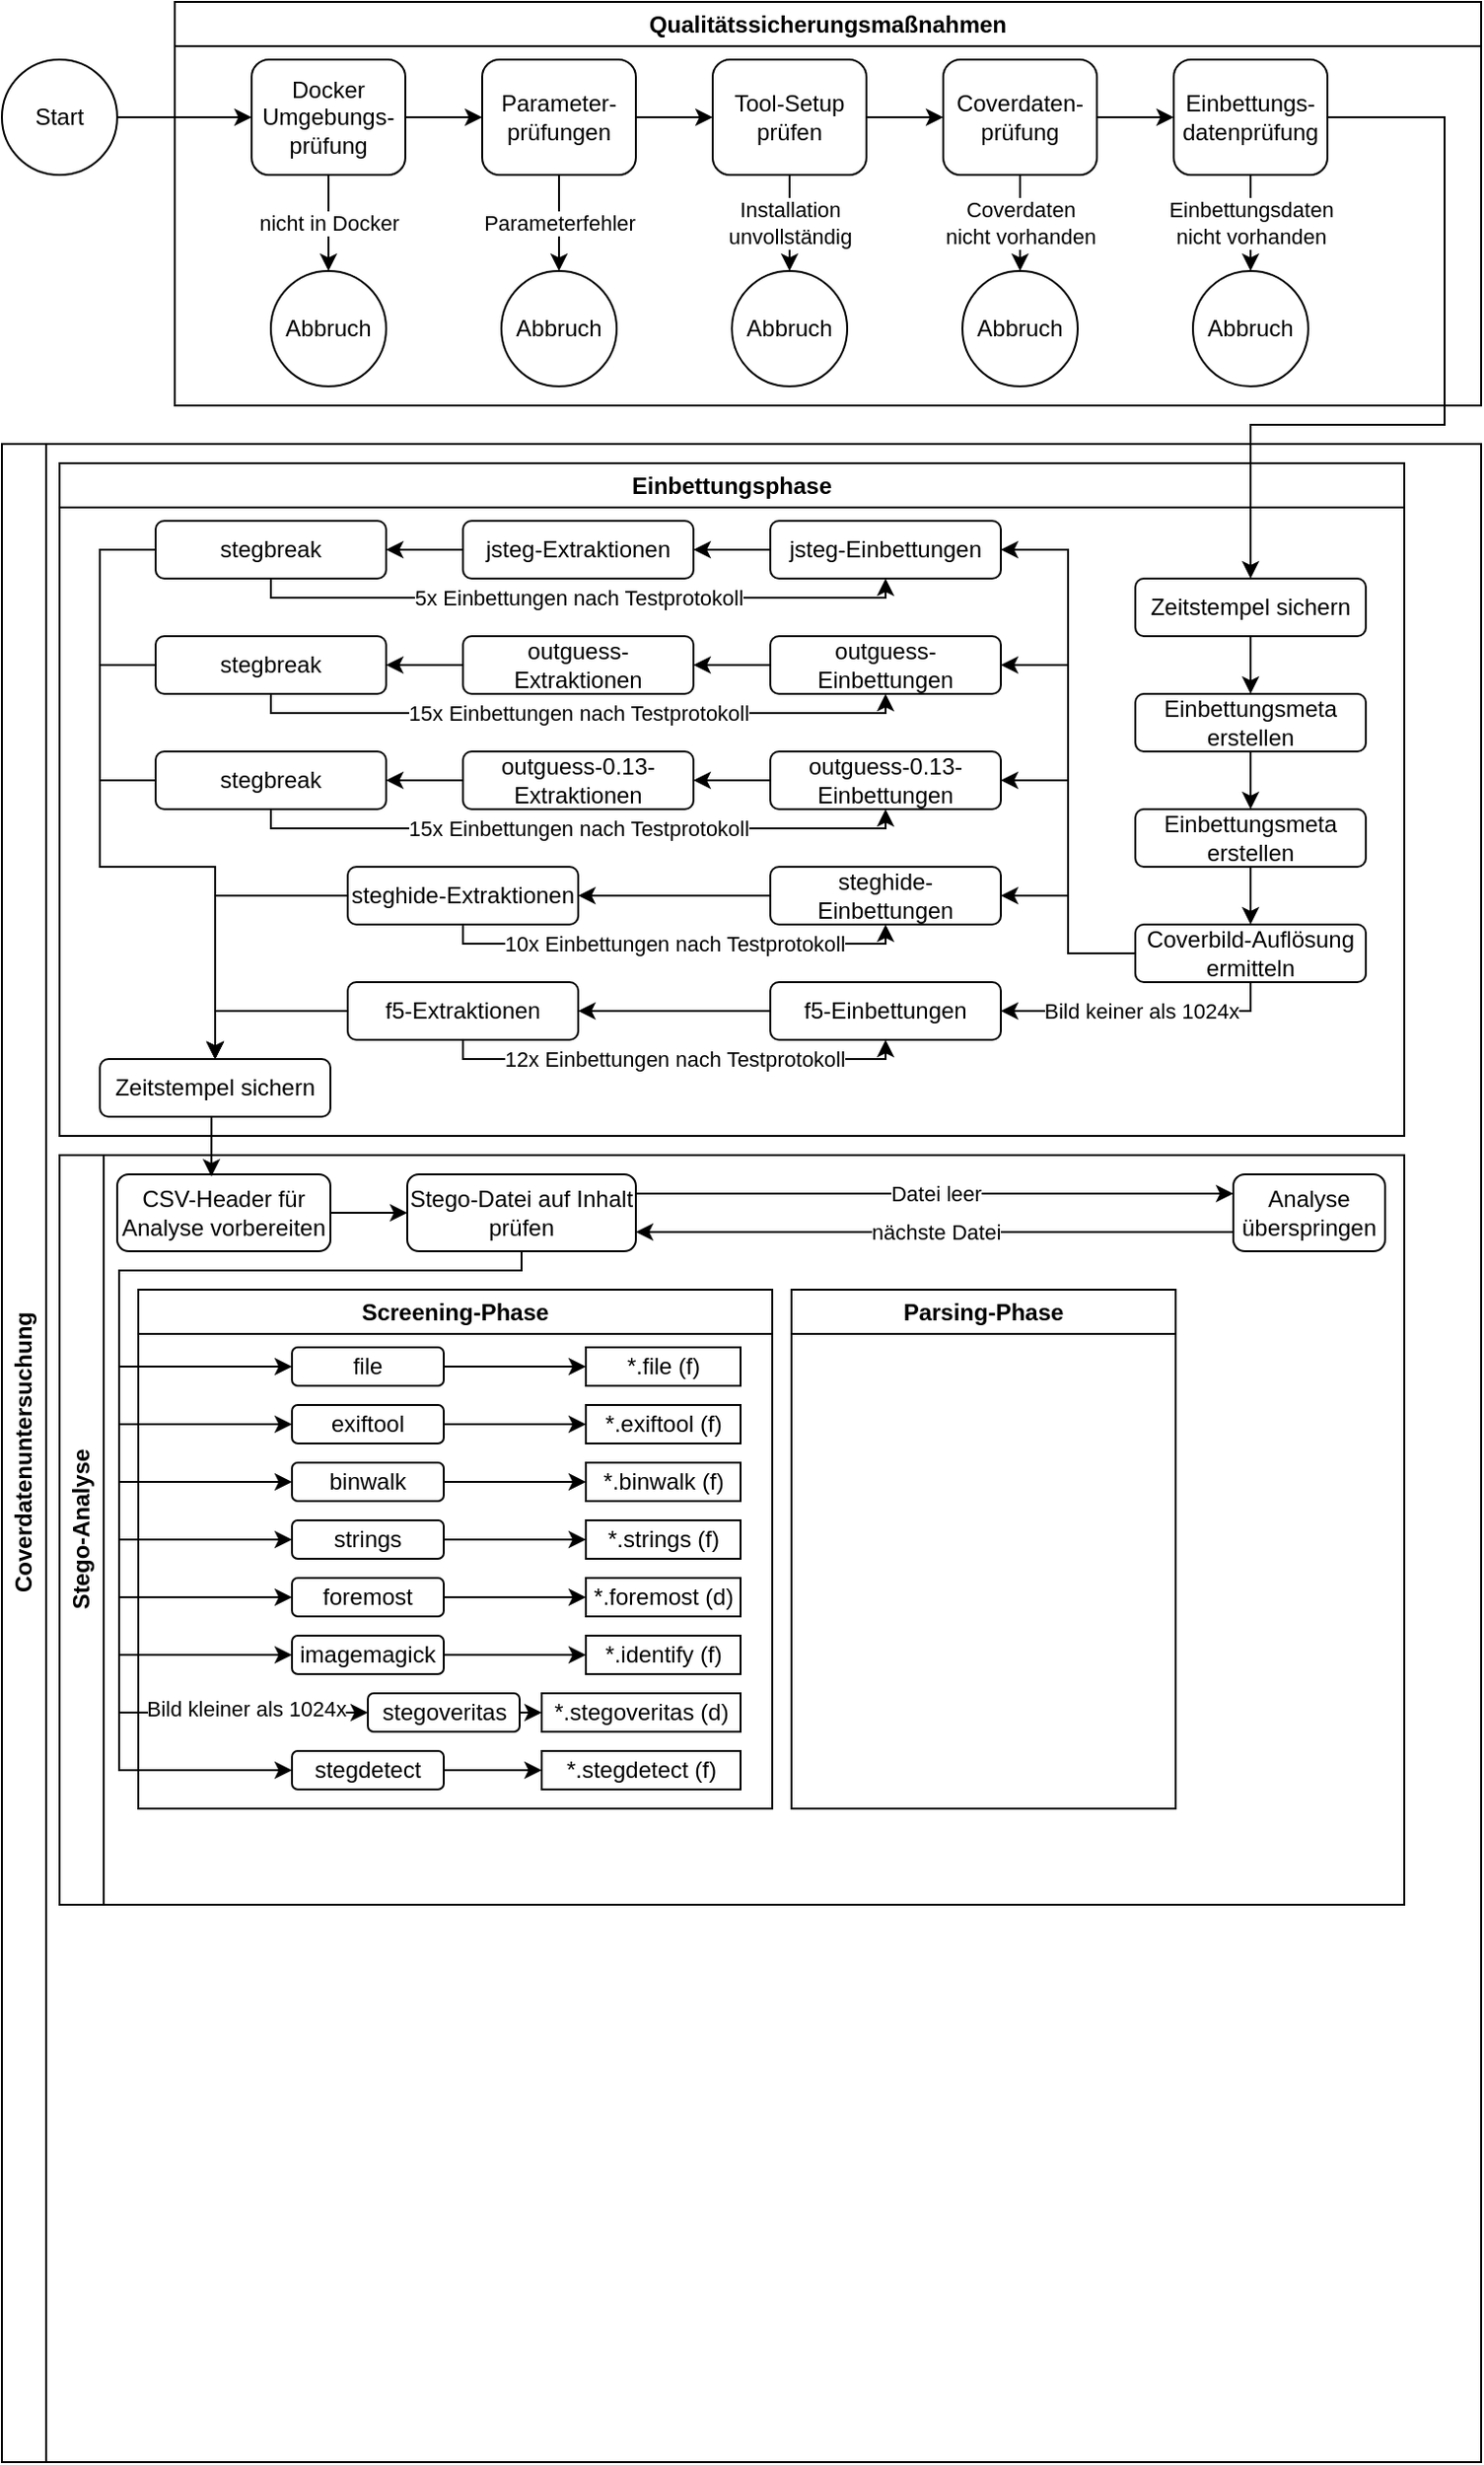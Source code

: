 <mxfile version="20.6.0" type="github">
  <diagram id="C5RBs43oDa-KdzZeNtuy" name="Page-1">
    <mxGraphModel dx="688" dy="678" grid="1" gridSize="10" guides="1" tooltips="1" connect="1" arrows="1" fold="1" page="1" pageScale="1" pageWidth="827" pageHeight="1169" math="0" shadow="0">
      <root>
        <mxCell id="WIyWlLk6GJQsqaUBKTNV-0" />
        <mxCell id="WIyWlLk6GJQsqaUBKTNV-1" parent="WIyWlLk6GJQsqaUBKTNV-0" />
        <mxCell id="hyNuw_h5IcWthA8tWcbj-4" value="Qualitätssicherungsmaßnahmen" style="swimlane;whiteSpace=wrap;html=1;labelBackgroundColor=none;" vertex="1" parent="WIyWlLk6GJQsqaUBKTNV-1">
          <mxGeometry x="119" y="10" width="680" height="210" as="geometry" />
        </mxCell>
        <mxCell id="hyNuw_h5IcWthA8tWcbj-13" style="edgeStyle=orthogonalEdgeStyle;rounded=0;orthogonalLoop=1;jettySize=auto;html=1;exitX=1;exitY=0.5;exitDx=0;exitDy=0;entryX=0;entryY=0.5;entryDx=0;entryDy=0;" edge="1" parent="hyNuw_h5IcWthA8tWcbj-4" source="hyNuw_h5IcWthA8tWcbj-6" target="hyNuw_h5IcWthA8tWcbj-7">
          <mxGeometry relative="1" as="geometry" />
        </mxCell>
        <mxCell id="hyNuw_h5IcWthA8tWcbj-23" value="nicht in Docker" style="edgeStyle=orthogonalEdgeStyle;rounded=0;orthogonalLoop=1;jettySize=auto;html=1;exitX=0.5;exitY=1;exitDx=0;exitDy=0;entryX=0.5;entryY=0;entryDx=0;entryDy=0;" edge="1" parent="hyNuw_h5IcWthA8tWcbj-4" source="hyNuw_h5IcWthA8tWcbj-6" target="hyNuw_h5IcWthA8tWcbj-17">
          <mxGeometry relative="1" as="geometry" />
        </mxCell>
        <mxCell id="hyNuw_h5IcWthA8tWcbj-6" value="&lt;div&gt;Docker&lt;/div&gt;&lt;div&gt;Umgebungs-prüfung&lt;/div&gt;" style="rounded=1;whiteSpace=wrap;html=1;labelBackgroundColor=none;" vertex="1" parent="hyNuw_h5IcWthA8tWcbj-4">
          <mxGeometry x="40" y="30" width="80" height="60" as="geometry" />
        </mxCell>
        <mxCell id="hyNuw_h5IcWthA8tWcbj-14" style="edgeStyle=orthogonalEdgeStyle;rounded=0;orthogonalLoop=1;jettySize=auto;html=1;exitX=1;exitY=0.5;exitDx=0;exitDy=0;entryX=0;entryY=0.5;entryDx=0;entryDy=0;" edge="1" parent="hyNuw_h5IcWthA8tWcbj-4" source="hyNuw_h5IcWthA8tWcbj-7" target="hyNuw_h5IcWthA8tWcbj-8">
          <mxGeometry relative="1" as="geometry" />
        </mxCell>
        <mxCell id="hyNuw_h5IcWthA8tWcbj-24" value="Parameterfehler" style="edgeStyle=orthogonalEdgeStyle;rounded=0;orthogonalLoop=1;jettySize=auto;html=1;exitX=0.5;exitY=1;exitDx=0;exitDy=0;entryX=0.5;entryY=0;entryDx=0;entryDy=0;" edge="1" parent="hyNuw_h5IcWthA8tWcbj-4" source="hyNuw_h5IcWthA8tWcbj-7" target="hyNuw_h5IcWthA8tWcbj-18">
          <mxGeometry relative="1" as="geometry" />
        </mxCell>
        <mxCell id="hyNuw_h5IcWthA8tWcbj-7" value="&lt;div&gt;Parameter-&lt;/div&gt;&lt;div&gt;prüfungen&lt;br&gt;&lt;/div&gt;" style="rounded=1;whiteSpace=wrap;html=1;labelBackgroundColor=none;" vertex="1" parent="hyNuw_h5IcWthA8tWcbj-4">
          <mxGeometry x="160" y="30" width="80" height="60" as="geometry" />
        </mxCell>
        <mxCell id="hyNuw_h5IcWthA8tWcbj-15" style="edgeStyle=orthogonalEdgeStyle;rounded=0;orthogonalLoop=1;jettySize=auto;html=1;exitX=1;exitY=0.5;exitDx=0;exitDy=0;entryX=0;entryY=0.5;entryDx=0;entryDy=0;" edge="1" parent="hyNuw_h5IcWthA8tWcbj-4" source="hyNuw_h5IcWthA8tWcbj-8" target="hyNuw_h5IcWthA8tWcbj-10">
          <mxGeometry relative="1" as="geometry" />
        </mxCell>
        <mxCell id="hyNuw_h5IcWthA8tWcbj-25" value="&lt;div&gt;Installation&lt;/div&gt;&lt;div&gt;unvollständig&lt;/div&gt;" style="edgeStyle=orthogonalEdgeStyle;rounded=0;orthogonalLoop=1;jettySize=auto;html=1;exitX=0.5;exitY=1;exitDx=0;exitDy=0;entryX=0.5;entryY=0;entryDx=0;entryDy=0;" edge="1" parent="hyNuw_h5IcWthA8tWcbj-4" source="hyNuw_h5IcWthA8tWcbj-8" target="hyNuw_h5IcWthA8tWcbj-19">
          <mxGeometry relative="1" as="geometry" />
        </mxCell>
        <mxCell id="hyNuw_h5IcWthA8tWcbj-8" value="&lt;div&gt;Tool-Setup&lt;/div&gt;&lt;div&gt;prüfen&lt;br&gt;&lt;/div&gt;" style="rounded=1;whiteSpace=wrap;html=1;labelBackgroundColor=none;" vertex="1" parent="hyNuw_h5IcWthA8tWcbj-4">
          <mxGeometry x="280" y="30" width="80" height="60" as="geometry" />
        </mxCell>
        <mxCell id="hyNuw_h5IcWthA8tWcbj-16" style="edgeStyle=orthogonalEdgeStyle;rounded=0;orthogonalLoop=1;jettySize=auto;html=1;exitX=1;exitY=0.5;exitDx=0;exitDy=0;entryX=0;entryY=0.5;entryDx=0;entryDy=0;" edge="1" parent="hyNuw_h5IcWthA8tWcbj-4" source="hyNuw_h5IcWthA8tWcbj-10" target="hyNuw_h5IcWthA8tWcbj-12">
          <mxGeometry relative="1" as="geometry" />
        </mxCell>
        <mxCell id="hyNuw_h5IcWthA8tWcbj-26" value="&lt;div&gt;Coverdaten&lt;/div&gt;&lt;div&gt;nicht vorhanden&lt;/div&gt;" style="edgeStyle=orthogonalEdgeStyle;rounded=0;orthogonalLoop=1;jettySize=auto;html=1;exitX=0.5;exitY=1;exitDx=0;exitDy=0;" edge="1" parent="hyNuw_h5IcWthA8tWcbj-4" source="hyNuw_h5IcWthA8tWcbj-10" target="hyNuw_h5IcWthA8tWcbj-20">
          <mxGeometry relative="1" as="geometry" />
        </mxCell>
        <mxCell id="hyNuw_h5IcWthA8tWcbj-10" value="Coverdaten-prüfung" style="rounded=1;whiteSpace=wrap;html=1;labelBackgroundColor=none;" vertex="1" parent="hyNuw_h5IcWthA8tWcbj-4">
          <mxGeometry x="400" y="30" width="80" height="60" as="geometry" />
        </mxCell>
        <mxCell id="hyNuw_h5IcWthA8tWcbj-27" value="&lt;div&gt;Einbettungsdaten&lt;/div&gt;&lt;div&gt;nicht vorhanden&lt;br&gt;&lt;/div&gt;" style="edgeStyle=orthogonalEdgeStyle;rounded=0;orthogonalLoop=1;jettySize=auto;html=1;exitX=0.5;exitY=1;exitDx=0;exitDy=0;" edge="1" parent="hyNuw_h5IcWthA8tWcbj-4" source="hyNuw_h5IcWthA8tWcbj-12" target="hyNuw_h5IcWthA8tWcbj-22">
          <mxGeometry relative="1" as="geometry" />
        </mxCell>
        <mxCell id="hyNuw_h5IcWthA8tWcbj-12" value="Einbettungs-datenprüfung" style="rounded=1;whiteSpace=wrap;html=1;labelBackgroundColor=none;" vertex="1" parent="hyNuw_h5IcWthA8tWcbj-4">
          <mxGeometry x="520" y="30" width="80" height="60" as="geometry" />
        </mxCell>
        <mxCell id="hyNuw_h5IcWthA8tWcbj-17" value="Abbruch" style="ellipse;whiteSpace=wrap;html=1;aspect=fixed;labelBackgroundColor=none;" vertex="1" parent="hyNuw_h5IcWthA8tWcbj-4">
          <mxGeometry x="50" y="140" width="60" height="60" as="geometry" />
        </mxCell>
        <mxCell id="hyNuw_h5IcWthA8tWcbj-18" value="Abbruch" style="ellipse;whiteSpace=wrap;html=1;aspect=fixed;labelBackgroundColor=none;" vertex="1" parent="hyNuw_h5IcWthA8tWcbj-4">
          <mxGeometry x="170" y="140" width="60" height="60" as="geometry" />
        </mxCell>
        <mxCell id="hyNuw_h5IcWthA8tWcbj-19" value="Abbruch" style="ellipse;whiteSpace=wrap;html=1;aspect=fixed;labelBackgroundColor=none;" vertex="1" parent="hyNuw_h5IcWthA8tWcbj-4">
          <mxGeometry x="290" y="140" width="60" height="60" as="geometry" />
        </mxCell>
        <mxCell id="hyNuw_h5IcWthA8tWcbj-20" value="Abbruch" style="ellipse;whiteSpace=wrap;html=1;aspect=fixed;labelBackgroundColor=none;" vertex="1" parent="hyNuw_h5IcWthA8tWcbj-4">
          <mxGeometry x="410" y="140" width="60" height="60" as="geometry" />
        </mxCell>
        <mxCell id="hyNuw_h5IcWthA8tWcbj-22" value="Abbruch" style="ellipse;whiteSpace=wrap;html=1;aspect=fixed;labelBackgroundColor=none;" vertex="1" parent="hyNuw_h5IcWthA8tWcbj-4">
          <mxGeometry x="530" y="140" width="60" height="60" as="geometry" />
        </mxCell>
        <mxCell id="hyNuw_h5IcWthA8tWcbj-21" style="edgeStyle=orthogonalEdgeStyle;rounded=0;orthogonalLoop=1;jettySize=auto;html=1;exitX=1;exitY=0.5;exitDx=0;exitDy=0;" edge="1" parent="WIyWlLk6GJQsqaUBKTNV-1" source="hyNuw_h5IcWthA8tWcbj-5" target="hyNuw_h5IcWthA8tWcbj-6">
          <mxGeometry relative="1" as="geometry" />
        </mxCell>
        <mxCell id="hyNuw_h5IcWthA8tWcbj-5" value="Start" style="ellipse;whiteSpace=wrap;html=1;aspect=fixed;labelBackgroundColor=none;" vertex="1" parent="WIyWlLk6GJQsqaUBKTNV-1">
          <mxGeometry x="29" y="40" width="60" height="60" as="geometry" />
        </mxCell>
        <mxCell id="hyNuw_h5IcWthA8tWcbj-29" value="&lt;div&gt;Coverdatenuntersuchung&lt;/div&gt;" style="swimlane;horizontal=0;whiteSpace=wrap;html=1;labelBackgroundColor=none;" vertex="1" parent="WIyWlLk6GJQsqaUBKTNV-1">
          <mxGeometry x="29" y="240" width="770" height="1050" as="geometry" />
        </mxCell>
        <mxCell id="hyNuw_h5IcWthA8tWcbj-31" value="Einbettungsphase" style="swimlane;whiteSpace=wrap;html=1;labelBackgroundColor=none;" vertex="1" parent="hyNuw_h5IcWthA8tWcbj-29">
          <mxGeometry x="30" y="10" width="700" height="350" as="geometry">
            <mxRectangle x="40" y="20" width="140" height="30" as="alternateBounds" />
          </mxGeometry>
        </mxCell>
        <mxCell id="hyNuw_h5IcWthA8tWcbj-52" style="edgeStyle=orthogonalEdgeStyle;rounded=0;orthogonalLoop=1;jettySize=auto;html=1;exitX=0;exitY=0.5;exitDx=0;exitDy=0;entryX=1;entryY=0.5;entryDx=0;entryDy=0;" edge="1" parent="hyNuw_h5IcWthA8tWcbj-31" source="hyNuw_h5IcWthA8tWcbj-32" target="hyNuw_h5IcWthA8tWcbj-37">
          <mxGeometry relative="1" as="geometry" />
        </mxCell>
        <mxCell id="hyNuw_h5IcWthA8tWcbj-32" value="jsteg-Einbettungen" style="rounded=1;whiteSpace=wrap;html=1;labelBackgroundColor=none;" vertex="1" parent="hyNuw_h5IcWthA8tWcbj-31">
          <mxGeometry x="370" y="30" width="120" height="30" as="geometry" />
        </mxCell>
        <mxCell id="hyNuw_h5IcWthA8tWcbj-53" style="edgeStyle=orthogonalEdgeStyle;rounded=0;orthogonalLoop=1;jettySize=auto;html=1;exitX=0;exitY=0.5;exitDx=0;exitDy=0;entryX=1;entryY=0.5;entryDx=0;entryDy=0;" edge="1" parent="hyNuw_h5IcWthA8tWcbj-31" source="hyNuw_h5IcWthA8tWcbj-33" target="hyNuw_h5IcWthA8tWcbj-38">
          <mxGeometry relative="1" as="geometry" />
        </mxCell>
        <mxCell id="hyNuw_h5IcWthA8tWcbj-33" value="outguess-Einbettungen" style="rounded=1;whiteSpace=wrap;html=1;labelBackgroundColor=none;" vertex="1" parent="hyNuw_h5IcWthA8tWcbj-31">
          <mxGeometry x="370" y="90" width="120" height="30" as="geometry" />
        </mxCell>
        <mxCell id="hyNuw_h5IcWthA8tWcbj-54" style="edgeStyle=orthogonalEdgeStyle;rounded=0;orthogonalLoop=1;jettySize=auto;html=1;exitX=0;exitY=0.5;exitDx=0;exitDy=0;entryX=1;entryY=0.5;entryDx=0;entryDy=0;" edge="1" parent="hyNuw_h5IcWthA8tWcbj-31" source="hyNuw_h5IcWthA8tWcbj-34" target="hyNuw_h5IcWthA8tWcbj-39">
          <mxGeometry relative="1" as="geometry" />
        </mxCell>
        <mxCell id="hyNuw_h5IcWthA8tWcbj-34" value="outguess-0.13-Einbettungen" style="rounded=1;whiteSpace=wrap;html=1;labelBackgroundColor=none;" vertex="1" parent="hyNuw_h5IcWthA8tWcbj-31">
          <mxGeometry x="370" y="150" width="120" height="30" as="geometry" />
        </mxCell>
        <mxCell id="hyNuw_h5IcWthA8tWcbj-55" style="edgeStyle=orthogonalEdgeStyle;rounded=0;orthogonalLoop=1;jettySize=auto;html=1;exitX=0;exitY=0.5;exitDx=0;exitDy=0;entryX=1;entryY=0.5;entryDx=0;entryDy=0;" edge="1" parent="hyNuw_h5IcWthA8tWcbj-31" source="hyNuw_h5IcWthA8tWcbj-35" target="hyNuw_h5IcWthA8tWcbj-40">
          <mxGeometry relative="1" as="geometry" />
        </mxCell>
        <mxCell id="hyNuw_h5IcWthA8tWcbj-35" value="steghide-Einbettungen" style="rounded=1;whiteSpace=wrap;html=1;labelBackgroundColor=none;" vertex="1" parent="hyNuw_h5IcWthA8tWcbj-31">
          <mxGeometry x="370" y="210" width="120" height="30" as="geometry" />
        </mxCell>
        <mxCell id="hyNuw_h5IcWthA8tWcbj-56" style="edgeStyle=orthogonalEdgeStyle;rounded=0;orthogonalLoop=1;jettySize=auto;html=1;exitX=0;exitY=0.5;exitDx=0;exitDy=0;entryX=1;entryY=0.5;entryDx=0;entryDy=0;" edge="1" parent="hyNuw_h5IcWthA8tWcbj-31" source="hyNuw_h5IcWthA8tWcbj-36" target="hyNuw_h5IcWthA8tWcbj-41">
          <mxGeometry relative="1" as="geometry" />
        </mxCell>
        <mxCell id="hyNuw_h5IcWthA8tWcbj-36" value="f5-Einbettungen" style="rounded=1;whiteSpace=wrap;html=1;labelBackgroundColor=none;" vertex="1" parent="hyNuw_h5IcWthA8tWcbj-31">
          <mxGeometry x="370" y="270" width="120" height="30" as="geometry" />
        </mxCell>
        <mxCell id="hyNuw_h5IcWthA8tWcbj-82" style="edgeStyle=orthogonalEdgeStyle;rounded=0;orthogonalLoop=1;jettySize=auto;html=1;exitX=0;exitY=0.5;exitDx=0;exitDy=0;entryX=1;entryY=0.5;entryDx=0;entryDy=0;" edge="1" parent="hyNuw_h5IcWthA8tWcbj-31" source="hyNuw_h5IcWthA8tWcbj-37" target="hyNuw_h5IcWthA8tWcbj-57">
          <mxGeometry relative="1" as="geometry" />
        </mxCell>
        <mxCell id="hyNuw_h5IcWthA8tWcbj-37" value="jsteg-Extraktionen" style="rounded=1;whiteSpace=wrap;html=1;labelBackgroundColor=none;" vertex="1" parent="hyNuw_h5IcWthA8tWcbj-31">
          <mxGeometry x="210" y="30" width="120" height="30" as="geometry" />
        </mxCell>
        <mxCell id="hyNuw_h5IcWthA8tWcbj-83" style="edgeStyle=orthogonalEdgeStyle;rounded=0;orthogonalLoop=1;jettySize=auto;html=1;exitX=0;exitY=0.5;exitDx=0;exitDy=0;entryX=1;entryY=0.5;entryDx=0;entryDy=0;" edge="1" parent="hyNuw_h5IcWthA8tWcbj-31" source="hyNuw_h5IcWthA8tWcbj-38" target="hyNuw_h5IcWthA8tWcbj-58">
          <mxGeometry relative="1" as="geometry" />
        </mxCell>
        <mxCell id="hyNuw_h5IcWthA8tWcbj-38" value="&lt;div&gt;outguess-Extraktionen&lt;/div&gt;" style="rounded=1;whiteSpace=wrap;html=1;labelBackgroundColor=none;" vertex="1" parent="hyNuw_h5IcWthA8tWcbj-31">
          <mxGeometry x="210" y="90" width="120" height="30" as="geometry" />
        </mxCell>
        <mxCell id="hyNuw_h5IcWthA8tWcbj-84" style="edgeStyle=orthogonalEdgeStyle;rounded=0;orthogonalLoop=1;jettySize=auto;html=1;exitX=0;exitY=0.5;exitDx=0;exitDy=0;entryX=1;entryY=0.5;entryDx=0;entryDy=0;" edge="1" parent="hyNuw_h5IcWthA8tWcbj-31" source="hyNuw_h5IcWthA8tWcbj-39" target="hyNuw_h5IcWthA8tWcbj-59">
          <mxGeometry relative="1" as="geometry" />
        </mxCell>
        <mxCell id="hyNuw_h5IcWthA8tWcbj-39" value="outguess-0.13-Extraktionen" style="rounded=1;whiteSpace=wrap;html=1;labelBackgroundColor=none;" vertex="1" parent="hyNuw_h5IcWthA8tWcbj-31">
          <mxGeometry x="210" y="150" width="120" height="30" as="geometry" />
        </mxCell>
        <mxCell id="hyNuw_h5IcWthA8tWcbj-99" value="10x Einbettungen nach Testprotokoll" style="edgeStyle=orthogonalEdgeStyle;rounded=0;orthogonalLoop=1;jettySize=auto;html=1;exitX=0.5;exitY=1;exitDx=0;exitDy=0;entryX=0.5;entryY=1;entryDx=0;entryDy=0;" edge="1" parent="hyNuw_h5IcWthA8tWcbj-31" source="hyNuw_h5IcWthA8tWcbj-40" target="hyNuw_h5IcWthA8tWcbj-35">
          <mxGeometry relative="1" as="geometry">
            <Array as="points">
              <mxPoint x="210" y="250" />
              <mxPoint x="430" y="250" />
            </Array>
          </mxGeometry>
        </mxCell>
        <mxCell id="hyNuw_h5IcWthA8tWcbj-105" style="edgeStyle=orthogonalEdgeStyle;rounded=0;orthogonalLoop=1;jettySize=auto;html=1;exitX=0;exitY=0.5;exitDx=0;exitDy=0;entryX=0.5;entryY=0;entryDx=0;entryDy=0;" edge="1" parent="hyNuw_h5IcWthA8tWcbj-31" source="hyNuw_h5IcWthA8tWcbj-40" target="hyNuw_h5IcWthA8tWcbj-101">
          <mxGeometry relative="1" as="geometry" />
        </mxCell>
        <mxCell id="hyNuw_h5IcWthA8tWcbj-40" value="steghide-Extraktionen" style="rounded=1;whiteSpace=wrap;html=1;labelBackgroundColor=none;" vertex="1" parent="hyNuw_h5IcWthA8tWcbj-31">
          <mxGeometry x="150" y="210" width="120" height="30" as="geometry" />
        </mxCell>
        <mxCell id="hyNuw_h5IcWthA8tWcbj-100" value="12x Einbettungen nach Testprotokoll" style="edgeStyle=orthogonalEdgeStyle;rounded=0;orthogonalLoop=1;jettySize=auto;html=1;exitX=0.5;exitY=1;exitDx=0;exitDy=0;entryX=0.5;entryY=1;entryDx=0;entryDy=0;" edge="1" parent="hyNuw_h5IcWthA8tWcbj-31" source="hyNuw_h5IcWthA8tWcbj-41" target="hyNuw_h5IcWthA8tWcbj-36">
          <mxGeometry relative="1" as="geometry">
            <Array as="points">
              <mxPoint x="210" y="310" />
              <mxPoint x="430" y="310" />
            </Array>
          </mxGeometry>
        </mxCell>
        <mxCell id="hyNuw_h5IcWthA8tWcbj-106" style="edgeStyle=orthogonalEdgeStyle;rounded=0;orthogonalLoop=1;jettySize=auto;html=1;exitX=0;exitY=0.5;exitDx=0;exitDy=0;" edge="1" parent="hyNuw_h5IcWthA8tWcbj-31" source="hyNuw_h5IcWthA8tWcbj-41" target="hyNuw_h5IcWthA8tWcbj-101">
          <mxGeometry relative="1" as="geometry" />
        </mxCell>
        <mxCell id="hyNuw_h5IcWthA8tWcbj-41" value="f5-Extraktionen" style="rounded=1;whiteSpace=wrap;html=1;labelBackgroundColor=none;" vertex="1" parent="hyNuw_h5IcWthA8tWcbj-31">
          <mxGeometry x="150" y="270" width="120" height="30" as="geometry" />
        </mxCell>
        <mxCell id="hyNuw_h5IcWthA8tWcbj-95" value="5x Einbettungen nach Testprotokoll" style="edgeStyle=orthogonalEdgeStyle;rounded=0;orthogonalLoop=1;jettySize=auto;html=1;exitX=0.5;exitY=1;exitDx=0;exitDy=0;entryX=0.5;entryY=1;entryDx=0;entryDy=0;" edge="1" parent="hyNuw_h5IcWthA8tWcbj-31" source="hyNuw_h5IcWthA8tWcbj-57" target="hyNuw_h5IcWthA8tWcbj-32">
          <mxGeometry relative="1" as="geometry">
            <Array as="points">
              <mxPoint x="110" y="70" />
              <mxPoint x="430" y="70" />
            </Array>
          </mxGeometry>
        </mxCell>
        <mxCell id="hyNuw_h5IcWthA8tWcbj-112" style="edgeStyle=orthogonalEdgeStyle;rounded=0;orthogonalLoop=1;jettySize=auto;html=1;exitX=0;exitY=0.5;exitDx=0;exitDy=0;entryX=0.5;entryY=0;entryDx=0;entryDy=0;" edge="1" parent="hyNuw_h5IcWthA8tWcbj-31" source="hyNuw_h5IcWthA8tWcbj-57" target="hyNuw_h5IcWthA8tWcbj-101">
          <mxGeometry relative="1" as="geometry">
            <Array as="points">
              <mxPoint x="21" y="45" />
              <mxPoint x="21" y="210" />
              <mxPoint x="81" y="210" />
            </Array>
          </mxGeometry>
        </mxCell>
        <mxCell id="hyNuw_h5IcWthA8tWcbj-57" value="stegbreak" style="rounded=1;whiteSpace=wrap;html=1;labelBackgroundColor=none;" vertex="1" parent="hyNuw_h5IcWthA8tWcbj-31">
          <mxGeometry x="50" y="30" width="120" height="30" as="geometry" />
        </mxCell>
        <mxCell id="hyNuw_h5IcWthA8tWcbj-96" value="15x Einbettungen nach Testprotokoll" style="edgeStyle=orthogonalEdgeStyle;rounded=0;orthogonalLoop=1;jettySize=auto;html=1;exitX=0.5;exitY=1;exitDx=0;exitDy=0;entryX=0.5;entryY=1;entryDx=0;entryDy=0;" edge="1" parent="hyNuw_h5IcWthA8tWcbj-31" source="hyNuw_h5IcWthA8tWcbj-58" target="hyNuw_h5IcWthA8tWcbj-33">
          <mxGeometry relative="1" as="geometry">
            <Array as="points">
              <mxPoint x="110" y="130" />
              <mxPoint x="430" y="130" />
            </Array>
          </mxGeometry>
        </mxCell>
        <mxCell id="hyNuw_h5IcWthA8tWcbj-113" style="edgeStyle=orthogonalEdgeStyle;rounded=0;orthogonalLoop=1;jettySize=auto;html=1;exitX=0;exitY=0.5;exitDx=0;exitDy=0;entryX=0.5;entryY=0;entryDx=0;entryDy=0;" edge="1" parent="hyNuw_h5IcWthA8tWcbj-31" source="hyNuw_h5IcWthA8tWcbj-58" target="hyNuw_h5IcWthA8tWcbj-101">
          <mxGeometry relative="1" as="geometry">
            <Array as="points">
              <mxPoint x="21" y="105" />
              <mxPoint x="21" y="210" />
              <mxPoint x="81" y="210" />
            </Array>
          </mxGeometry>
        </mxCell>
        <mxCell id="hyNuw_h5IcWthA8tWcbj-58" value="stegbreak" style="rounded=1;whiteSpace=wrap;html=1;labelBackgroundColor=none;" vertex="1" parent="hyNuw_h5IcWthA8tWcbj-31">
          <mxGeometry x="50" y="90" width="120" height="30" as="geometry" />
        </mxCell>
        <mxCell id="hyNuw_h5IcWthA8tWcbj-97" value="15x Einbettungen nach Testprotokoll" style="edgeStyle=orthogonalEdgeStyle;rounded=0;orthogonalLoop=1;jettySize=auto;html=1;exitX=0.5;exitY=1;exitDx=0;exitDy=0;entryX=0.5;entryY=1;entryDx=0;entryDy=0;" edge="1" parent="hyNuw_h5IcWthA8tWcbj-31" source="hyNuw_h5IcWthA8tWcbj-59" target="hyNuw_h5IcWthA8tWcbj-34">
          <mxGeometry relative="1" as="geometry">
            <Array as="points">
              <mxPoint x="110" y="190" />
              <mxPoint x="430" y="190" />
            </Array>
          </mxGeometry>
        </mxCell>
        <mxCell id="hyNuw_h5IcWthA8tWcbj-114" style="edgeStyle=orthogonalEdgeStyle;rounded=0;orthogonalLoop=1;jettySize=auto;html=1;exitX=0;exitY=0.5;exitDx=0;exitDy=0;entryX=0.5;entryY=0;entryDx=0;entryDy=0;" edge="1" parent="hyNuw_h5IcWthA8tWcbj-31" source="hyNuw_h5IcWthA8tWcbj-59" target="hyNuw_h5IcWthA8tWcbj-101">
          <mxGeometry relative="1" as="geometry">
            <Array as="points">
              <mxPoint x="21" y="165" />
              <mxPoint x="21" y="210" />
              <mxPoint x="81" y="210" />
            </Array>
          </mxGeometry>
        </mxCell>
        <mxCell id="hyNuw_h5IcWthA8tWcbj-59" value="stegbreak" style="rounded=1;whiteSpace=wrap;html=1;labelBackgroundColor=none;" vertex="1" parent="hyNuw_h5IcWthA8tWcbj-31">
          <mxGeometry x="50" y="150" width="120" height="30" as="geometry" />
        </mxCell>
        <mxCell id="hyNuw_h5IcWthA8tWcbj-69" style="edgeStyle=orthogonalEdgeStyle;rounded=0;orthogonalLoop=1;jettySize=auto;html=1;exitX=0.5;exitY=1;exitDx=0;exitDy=0;entryX=0.5;entryY=0;entryDx=0;entryDy=0;" edge="1" parent="hyNuw_h5IcWthA8tWcbj-31" source="hyNuw_h5IcWthA8tWcbj-61" target="hyNuw_h5IcWthA8tWcbj-62">
          <mxGeometry relative="1" as="geometry" />
        </mxCell>
        <mxCell id="hyNuw_h5IcWthA8tWcbj-61" value="Zeitstempel sichern" style="rounded=1;whiteSpace=wrap;html=1;labelBackgroundColor=none;" vertex="1" parent="hyNuw_h5IcWthA8tWcbj-31">
          <mxGeometry x="560" y="60" width="120" height="30" as="geometry" />
        </mxCell>
        <mxCell id="hyNuw_h5IcWthA8tWcbj-70" style="edgeStyle=orthogonalEdgeStyle;rounded=0;orthogonalLoop=1;jettySize=auto;html=1;exitX=0.5;exitY=1;exitDx=0;exitDy=0;entryX=0.5;entryY=0;entryDx=0;entryDy=0;" edge="1" parent="hyNuw_h5IcWthA8tWcbj-31" source="hyNuw_h5IcWthA8tWcbj-62" target="hyNuw_h5IcWthA8tWcbj-63">
          <mxGeometry relative="1" as="geometry" />
        </mxCell>
        <mxCell id="hyNuw_h5IcWthA8tWcbj-62" value="Einbettungsmeta erstellen" style="rounded=1;whiteSpace=wrap;html=1;labelBackgroundColor=none;" vertex="1" parent="hyNuw_h5IcWthA8tWcbj-31">
          <mxGeometry x="560" y="120" width="120" height="30" as="geometry" />
        </mxCell>
        <mxCell id="hyNuw_h5IcWthA8tWcbj-71" style="edgeStyle=orthogonalEdgeStyle;rounded=0;orthogonalLoop=1;jettySize=auto;html=1;exitX=0.5;exitY=1;exitDx=0;exitDy=0;entryX=0.5;entryY=0;entryDx=0;entryDy=0;" edge="1" parent="hyNuw_h5IcWthA8tWcbj-31" source="hyNuw_h5IcWthA8tWcbj-63" target="hyNuw_h5IcWthA8tWcbj-64">
          <mxGeometry relative="1" as="geometry" />
        </mxCell>
        <mxCell id="hyNuw_h5IcWthA8tWcbj-63" value="Einbettungsmeta erstellen" style="rounded=1;whiteSpace=wrap;html=1;labelBackgroundColor=none;" vertex="1" parent="hyNuw_h5IcWthA8tWcbj-31">
          <mxGeometry x="560" y="180" width="120" height="30" as="geometry" />
        </mxCell>
        <mxCell id="hyNuw_h5IcWthA8tWcbj-78" style="edgeStyle=orthogonalEdgeStyle;rounded=0;orthogonalLoop=1;jettySize=auto;html=1;exitX=0;exitY=0.5;exitDx=0;exitDy=0;entryX=1;entryY=0.5;entryDx=0;entryDy=0;" edge="1" parent="hyNuw_h5IcWthA8tWcbj-31" source="hyNuw_h5IcWthA8tWcbj-64" target="hyNuw_h5IcWthA8tWcbj-32">
          <mxGeometry relative="1" as="geometry" />
        </mxCell>
        <mxCell id="hyNuw_h5IcWthA8tWcbj-79" style="edgeStyle=orthogonalEdgeStyle;rounded=0;orthogonalLoop=1;jettySize=auto;html=1;exitX=0;exitY=0.5;exitDx=0;exitDy=0;entryX=1;entryY=0.5;entryDx=0;entryDy=0;" edge="1" parent="hyNuw_h5IcWthA8tWcbj-31" source="hyNuw_h5IcWthA8tWcbj-64" target="hyNuw_h5IcWthA8tWcbj-33">
          <mxGeometry relative="1" as="geometry" />
        </mxCell>
        <mxCell id="hyNuw_h5IcWthA8tWcbj-80" style="edgeStyle=orthogonalEdgeStyle;rounded=0;orthogonalLoop=1;jettySize=auto;html=1;exitX=0;exitY=0.5;exitDx=0;exitDy=0;entryX=1;entryY=0.5;entryDx=0;entryDy=0;" edge="1" parent="hyNuw_h5IcWthA8tWcbj-31" source="hyNuw_h5IcWthA8tWcbj-64" target="hyNuw_h5IcWthA8tWcbj-34">
          <mxGeometry relative="1" as="geometry" />
        </mxCell>
        <mxCell id="hyNuw_h5IcWthA8tWcbj-81" style="edgeStyle=orthogonalEdgeStyle;rounded=0;orthogonalLoop=1;jettySize=auto;html=1;exitX=0;exitY=0.5;exitDx=0;exitDy=0;entryX=1;entryY=0.5;entryDx=0;entryDy=0;" edge="1" parent="hyNuw_h5IcWthA8tWcbj-31" source="hyNuw_h5IcWthA8tWcbj-64" target="hyNuw_h5IcWthA8tWcbj-35">
          <mxGeometry relative="1" as="geometry" />
        </mxCell>
        <mxCell id="hyNuw_h5IcWthA8tWcbj-197" value="Bild keiner als 1024x" style="edgeStyle=orthogonalEdgeStyle;rounded=0;orthogonalLoop=1;jettySize=auto;html=1;exitX=0.5;exitY=1;exitDx=0;exitDy=0;entryX=1;entryY=0.5;entryDx=0;entryDy=0;" edge="1" parent="hyNuw_h5IcWthA8tWcbj-31" source="hyNuw_h5IcWthA8tWcbj-64" target="hyNuw_h5IcWthA8tWcbj-36">
          <mxGeometry relative="1" as="geometry">
            <Array as="points">
              <mxPoint x="620" y="285" />
            </Array>
          </mxGeometry>
        </mxCell>
        <mxCell id="hyNuw_h5IcWthA8tWcbj-64" value="Coverbild-Auflösung ermitteln" style="rounded=1;whiteSpace=wrap;html=1;labelBackgroundColor=none;" vertex="1" parent="hyNuw_h5IcWthA8tWcbj-31">
          <mxGeometry x="560" y="240" width="120" height="30" as="geometry" />
        </mxCell>
        <mxCell id="hyNuw_h5IcWthA8tWcbj-101" value="Zeitstempel sichern" style="rounded=1;whiteSpace=wrap;html=1;labelBackgroundColor=none;" vertex="1" parent="hyNuw_h5IcWthA8tWcbj-31">
          <mxGeometry x="21" y="310" width="120" height="30" as="geometry" />
        </mxCell>
        <mxCell id="hyNuw_h5IcWthA8tWcbj-108" value="Stego-Analyse" style="swimlane;horizontal=0;whiteSpace=wrap;html=1;labelBackgroundColor=none;startSize=23;" vertex="1" parent="hyNuw_h5IcWthA8tWcbj-29">
          <mxGeometry x="30" y="370" width="700" height="390" as="geometry" />
        </mxCell>
        <mxCell id="hyNuw_h5IcWthA8tWcbj-125" style="edgeStyle=orthogonalEdgeStyle;rounded=0;orthogonalLoop=1;jettySize=auto;html=1;exitX=1;exitY=0.5;exitDx=0;exitDy=0;entryX=0;entryY=0.5;entryDx=0;entryDy=0;" edge="1" parent="hyNuw_h5IcWthA8tWcbj-108" source="hyNuw_h5IcWthA8tWcbj-118" target="hyNuw_h5IcWthA8tWcbj-120">
          <mxGeometry relative="1" as="geometry" />
        </mxCell>
        <mxCell id="hyNuw_h5IcWthA8tWcbj-118" value="&lt;div&gt;CSV-Header für Analyse vorbereiten&lt;/div&gt;" style="rounded=1;whiteSpace=wrap;html=1;labelBackgroundColor=none;" vertex="1" parent="hyNuw_h5IcWthA8tWcbj-108">
          <mxGeometry x="30" y="10" width="111" height="40" as="geometry" />
        </mxCell>
        <mxCell id="hyNuw_h5IcWthA8tWcbj-130" value="Datei leer" style="edgeStyle=orthogonalEdgeStyle;rounded=0;orthogonalLoop=1;jettySize=auto;html=1;exitX=1;exitY=0.25;exitDx=0;exitDy=0;entryX=0;entryY=0.25;entryDx=0;entryDy=0;" edge="1" parent="hyNuw_h5IcWthA8tWcbj-108" source="hyNuw_h5IcWthA8tWcbj-120" target="hyNuw_h5IcWthA8tWcbj-128">
          <mxGeometry relative="1" as="geometry" />
        </mxCell>
        <mxCell id="hyNuw_h5IcWthA8tWcbj-170" style="edgeStyle=orthogonalEdgeStyle;rounded=0;orthogonalLoop=1;jettySize=auto;html=1;exitX=0.5;exitY=1;exitDx=0;exitDy=0;entryX=0;entryY=0.5;entryDx=0;entryDy=0;" edge="1" parent="hyNuw_h5IcWthA8tWcbj-108" source="hyNuw_h5IcWthA8tWcbj-120" target="hyNuw_h5IcWthA8tWcbj-158">
          <mxGeometry relative="1" as="geometry">
            <Array as="points">
              <mxPoint x="241" y="60" />
              <mxPoint x="31" y="60" />
              <mxPoint x="31" y="110" />
            </Array>
          </mxGeometry>
        </mxCell>
        <mxCell id="hyNuw_h5IcWthA8tWcbj-171" style="edgeStyle=orthogonalEdgeStyle;rounded=0;orthogonalLoop=1;jettySize=auto;html=1;exitX=0.5;exitY=1;exitDx=0;exitDy=0;entryX=0;entryY=0.5;entryDx=0;entryDy=0;" edge="1" parent="hyNuw_h5IcWthA8tWcbj-108" source="hyNuw_h5IcWthA8tWcbj-120" target="hyNuw_h5IcWthA8tWcbj-159">
          <mxGeometry relative="1" as="geometry">
            <Array as="points">
              <mxPoint x="241" y="60" />
              <mxPoint x="31" y="60" />
              <mxPoint x="31" y="140" />
            </Array>
          </mxGeometry>
        </mxCell>
        <mxCell id="hyNuw_h5IcWthA8tWcbj-172" style="edgeStyle=orthogonalEdgeStyle;rounded=0;orthogonalLoop=1;jettySize=auto;html=1;exitX=0.5;exitY=1;exitDx=0;exitDy=0;entryX=0;entryY=0.5;entryDx=0;entryDy=0;" edge="1" parent="hyNuw_h5IcWthA8tWcbj-108" source="hyNuw_h5IcWthA8tWcbj-120" target="hyNuw_h5IcWthA8tWcbj-160">
          <mxGeometry relative="1" as="geometry">
            <Array as="points">
              <mxPoint x="241" y="60" />
              <mxPoint x="31" y="60" />
              <mxPoint x="31" y="170" />
            </Array>
          </mxGeometry>
        </mxCell>
        <mxCell id="hyNuw_h5IcWthA8tWcbj-173" style="edgeStyle=orthogonalEdgeStyle;rounded=0;orthogonalLoop=1;jettySize=auto;html=1;exitX=0.5;exitY=1;exitDx=0;exitDy=0;entryX=0;entryY=0.5;entryDx=0;entryDy=0;" edge="1" parent="hyNuw_h5IcWthA8tWcbj-108" source="hyNuw_h5IcWthA8tWcbj-120" target="hyNuw_h5IcWthA8tWcbj-161">
          <mxGeometry relative="1" as="geometry">
            <Array as="points">
              <mxPoint x="241" y="60" />
              <mxPoint x="31" y="60" />
              <mxPoint x="31" y="200" />
            </Array>
          </mxGeometry>
        </mxCell>
        <mxCell id="hyNuw_h5IcWthA8tWcbj-174" style="edgeStyle=orthogonalEdgeStyle;rounded=0;orthogonalLoop=1;jettySize=auto;html=1;exitX=0.5;exitY=1;exitDx=0;exitDy=0;entryX=0;entryY=0.5;entryDx=0;entryDy=0;" edge="1" parent="hyNuw_h5IcWthA8tWcbj-108" source="hyNuw_h5IcWthA8tWcbj-120" target="hyNuw_h5IcWthA8tWcbj-162">
          <mxGeometry relative="1" as="geometry">
            <Array as="points">
              <mxPoint x="241" y="60" />
              <mxPoint x="31" y="60" />
              <mxPoint x="31" y="230" />
            </Array>
          </mxGeometry>
        </mxCell>
        <mxCell id="hyNuw_h5IcWthA8tWcbj-175" style="edgeStyle=orthogonalEdgeStyle;rounded=0;orthogonalLoop=1;jettySize=auto;html=1;exitX=0.5;exitY=1;exitDx=0;exitDy=0;entryX=0;entryY=0.5;entryDx=0;entryDy=0;" edge="1" parent="hyNuw_h5IcWthA8tWcbj-108" source="hyNuw_h5IcWthA8tWcbj-120" target="hyNuw_h5IcWthA8tWcbj-163">
          <mxGeometry relative="1" as="geometry">
            <Array as="points">
              <mxPoint x="241" y="60" />
              <mxPoint x="31" y="60" />
              <mxPoint x="31" y="260" />
            </Array>
          </mxGeometry>
        </mxCell>
        <mxCell id="hyNuw_h5IcWthA8tWcbj-176" style="edgeStyle=orthogonalEdgeStyle;rounded=0;orthogonalLoop=1;jettySize=auto;html=1;exitX=0.5;exitY=1;exitDx=0;exitDy=0;entryX=0;entryY=0.5;entryDx=0;entryDy=0;" edge="1" parent="hyNuw_h5IcWthA8tWcbj-108" source="hyNuw_h5IcWthA8tWcbj-120" target="hyNuw_h5IcWthA8tWcbj-164">
          <mxGeometry relative="1" as="geometry">
            <Array as="points">
              <mxPoint x="241" y="60" />
              <mxPoint x="31" y="60" />
              <mxPoint x="31" y="290" />
            </Array>
          </mxGeometry>
        </mxCell>
        <mxCell id="hyNuw_h5IcWthA8tWcbj-178" value="Bild kleiner als 1024x" style="edgeLabel;html=1;align=center;verticalAlign=middle;resizable=0;points=[];" vertex="1" connectable="0" parent="hyNuw_h5IcWthA8tWcbj-176">
          <mxGeometry x="0.601" relative="1" as="geometry">
            <mxPoint x="52" y="-2" as="offset" />
          </mxGeometry>
        </mxCell>
        <mxCell id="hyNuw_h5IcWthA8tWcbj-177" style="edgeStyle=orthogonalEdgeStyle;rounded=0;orthogonalLoop=1;jettySize=auto;html=1;exitX=0.5;exitY=1;exitDx=0;exitDy=0;entryX=0;entryY=0.5;entryDx=0;entryDy=0;" edge="1" parent="hyNuw_h5IcWthA8tWcbj-108" source="hyNuw_h5IcWthA8tWcbj-120" target="hyNuw_h5IcWthA8tWcbj-165">
          <mxGeometry relative="1" as="geometry">
            <Array as="points">
              <mxPoint x="241" y="60" />
              <mxPoint x="31" y="60" />
              <mxPoint x="31" y="320" />
            </Array>
          </mxGeometry>
        </mxCell>
        <mxCell id="hyNuw_h5IcWthA8tWcbj-120" value="Stego-Datei auf Inhalt prüfen" style="rounded=1;whiteSpace=wrap;html=1;labelBackgroundColor=none;" vertex="1" parent="hyNuw_h5IcWthA8tWcbj-108">
          <mxGeometry x="181" y="10" width="119" height="40" as="geometry" />
        </mxCell>
        <mxCell id="hyNuw_h5IcWthA8tWcbj-131" value="nächste Datei" style="edgeStyle=orthogonalEdgeStyle;rounded=0;orthogonalLoop=1;jettySize=auto;html=1;exitX=0;exitY=0.75;exitDx=0;exitDy=0;entryX=1;entryY=0.75;entryDx=0;entryDy=0;" edge="1" parent="hyNuw_h5IcWthA8tWcbj-108" source="hyNuw_h5IcWthA8tWcbj-128" target="hyNuw_h5IcWthA8tWcbj-120">
          <mxGeometry relative="1" as="geometry" />
        </mxCell>
        <mxCell id="hyNuw_h5IcWthA8tWcbj-128" value="Analyse überspringen" style="rounded=1;whiteSpace=wrap;html=1;labelBackgroundColor=none;" vertex="1" parent="hyNuw_h5IcWthA8tWcbj-108">
          <mxGeometry x="611" y="10" width="79" height="40" as="geometry" />
        </mxCell>
        <mxCell id="hyNuw_h5IcWthA8tWcbj-157" value="Screening-Phase" style="swimlane;whiteSpace=wrap;html=1;labelBackgroundColor=none;" vertex="1" parent="hyNuw_h5IcWthA8tWcbj-108">
          <mxGeometry x="41" y="70" width="330" height="270" as="geometry" />
        </mxCell>
        <mxCell id="hyNuw_h5IcWthA8tWcbj-180" style="edgeStyle=orthogonalEdgeStyle;rounded=0;orthogonalLoop=1;jettySize=auto;html=1;exitX=1;exitY=0.5;exitDx=0;exitDy=0;entryX=0;entryY=0.5;entryDx=0;entryDy=0;" edge="1" parent="hyNuw_h5IcWthA8tWcbj-157" source="hyNuw_h5IcWthA8tWcbj-158" target="hyNuw_h5IcWthA8tWcbj-179">
          <mxGeometry relative="1" as="geometry" />
        </mxCell>
        <mxCell id="hyNuw_h5IcWthA8tWcbj-158" value="file" style="rounded=1;whiteSpace=wrap;html=1;labelBackgroundColor=none;" vertex="1" parent="hyNuw_h5IcWthA8tWcbj-157">
          <mxGeometry x="80" y="30" width="79" height="20" as="geometry" />
        </mxCell>
        <mxCell id="hyNuw_h5IcWthA8tWcbj-184" style="edgeStyle=orthogonalEdgeStyle;rounded=0;orthogonalLoop=1;jettySize=auto;html=1;exitX=1;exitY=0.5;exitDx=0;exitDy=0;entryX=0;entryY=0.5;entryDx=0;entryDy=0;" edge="1" parent="hyNuw_h5IcWthA8tWcbj-157" source="hyNuw_h5IcWthA8tWcbj-159" target="hyNuw_h5IcWthA8tWcbj-181">
          <mxGeometry relative="1" as="geometry" />
        </mxCell>
        <mxCell id="hyNuw_h5IcWthA8tWcbj-159" value="exiftool" style="rounded=1;whiteSpace=wrap;html=1;labelBackgroundColor=none;" vertex="1" parent="hyNuw_h5IcWthA8tWcbj-157">
          <mxGeometry x="80" y="60" width="79" height="20" as="geometry" />
        </mxCell>
        <mxCell id="hyNuw_h5IcWthA8tWcbj-185" style="edgeStyle=orthogonalEdgeStyle;rounded=0;orthogonalLoop=1;jettySize=auto;html=1;exitX=1;exitY=0.5;exitDx=0;exitDy=0;entryX=0;entryY=0.5;entryDx=0;entryDy=0;" edge="1" parent="hyNuw_h5IcWthA8tWcbj-157" source="hyNuw_h5IcWthA8tWcbj-160" target="hyNuw_h5IcWthA8tWcbj-182">
          <mxGeometry relative="1" as="geometry" />
        </mxCell>
        <mxCell id="hyNuw_h5IcWthA8tWcbj-160" value="binwalk" style="rounded=1;whiteSpace=wrap;html=1;labelBackgroundColor=none;" vertex="1" parent="hyNuw_h5IcWthA8tWcbj-157">
          <mxGeometry x="80" y="90" width="79" height="20" as="geometry" />
        </mxCell>
        <mxCell id="hyNuw_h5IcWthA8tWcbj-186" style="edgeStyle=orthogonalEdgeStyle;rounded=0;orthogonalLoop=1;jettySize=auto;html=1;exitX=1;exitY=0.5;exitDx=0;exitDy=0;entryX=0;entryY=0.5;entryDx=0;entryDy=0;" edge="1" parent="hyNuw_h5IcWthA8tWcbj-157" source="hyNuw_h5IcWthA8tWcbj-161" target="hyNuw_h5IcWthA8tWcbj-183">
          <mxGeometry relative="1" as="geometry" />
        </mxCell>
        <mxCell id="hyNuw_h5IcWthA8tWcbj-161" value="strings" style="rounded=1;whiteSpace=wrap;html=1;labelBackgroundColor=none;" vertex="1" parent="hyNuw_h5IcWthA8tWcbj-157">
          <mxGeometry x="80" y="120" width="79" height="20" as="geometry" />
        </mxCell>
        <mxCell id="hyNuw_h5IcWthA8tWcbj-188" style="edgeStyle=orthogonalEdgeStyle;rounded=0;orthogonalLoop=1;jettySize=auto;html=1;exitX=1;exitY=0.5;exitDx=0;exitDy=0;entryX=0;entryY=0.5;entryDx=0;entryDy=0;" edge="1" parent="hyNuw_h5IcWthA8tWcbj-157" source="hyNuw_h5IcWthA8tWcbj-162" target="hyNuw_h5IcWthA8tWcbj-187">
          <mxGeometry relative="1" as="geometry" />
        </mxCell>
        <mxCell id="hyNuw_h5IcWthA8tWcbj-162" value="foremost" style="rounded=1;whiteSpace=wrap;html=1;labelBackgroundColor=none;" vertex="1" parent="hyNuw_h5IcWthA8tWcbj-157">
          <mxGeometry x="80" y="150" width="79" height="20" as="geometry" />
        </mxCell>
        <mxCell id="hyNuw_h5IcWthA8tWcbj-190" style="edgeStyle=orthogonalEdgeStyle;rounded=0;orthogonalLoop=1;jettySize=auto;html=1;exitX=1;exitY=0.5;exitDx=0;exitDy=0;entryX=0;entryY=0.5;entryDx=0;entryDy=0;" edge="1" parent="hyNuw_h5IcWthA8tWcbj-157" source="hyNuw_h5IcWthA8tWcbj-163" target="hyNuw_h5IcWthA8tWcbj-189">
          <mxGeometry relative="1" as="geometry" />
        </mxCell>
        <mxCell id="hyNuw_h5IcWthA8tWcbj-163" value="imagemagick" style="rounded=1;whiteSpace=wrap;html=1;labelBackgroundColor=none;" vertex="1" parent="hyNuw_h5IcWthA8tWcbj-157">
          <mxGeometry x="80" y="180" width="79" height="20" as="geometry" />
        </mxCell>
        <mxCell id="hyNuw_h5IcWthA8tWcbj-192" style="edgeStyle=orthogonalEdgeStyle;rounded=0;orthogonalLoop=1;jettySize=auto;html=1;exitX=1;exitY=0.5;exitDx=0;exitDy=0;entryX=0;entryY=0.5;entryDx=0;entryDy=0;" edge="1" parent="hyNuw_h5IcWthA8tWcbj-157" source="hyNuw_h5IcWthA8tWcbj-164" target="hyNuw_h5IcWthA8tWcbj-191">
          <mxGeometry relative="1" as="geometry" />
        </mxCell>
        <mxCell id="hyNuw_h5IcWthA8tWcbj-164" value="stegoveritas" style="rounded=1;whiteSpace=wrap;html=1;labelBackgroundColor=none;" vertex="1" parent="hyNuw_h5IcWthA8tWcbj-157">
          <mxGeometry x="119.5" y="210" width="79" height="20" as="geometry" />
        </mxCell>
        <mxCell id="hyNuw_h5IcWthA8tWcbj-194" style="edgeStyle=orthogonalEdgeStyle;rounded=0;orthogonalLoop=1;jettySize=auto;html=1;exitX=1;exitY=0.5;exitDx=0;exitDy=0;entryX=0;entryY=0.5;entryDx=0;entryDy=0;" edge="1" parent="hyNuw_h5IcWthA8tWcbj-157" source="hyNuw_h5IcWthA8tWcbj-165" target="hyNuw_h5IcWthA8tWcbj-193">
          <mxGeometry relative="1" as="geometry" />
        </mxCell>
        <mxCell id="hyNuw_h5IcWthA8tWcbj-165" value="stegdetect" style="rounded=1;whiteSpace=wrap;html=1;labelBackgroundColor=none;" vertex="1" parent="hyNuw_h5IcWthA8tWcbj-157">
          <mxGeometry x="80" y="240" width="79" height="20" as="geometry" />
        </mxCell>
        <mxCell id="hyNuw_h5IcWthA8tWcbj-179" value="*.file (f)" style="rounded=0;whiteSpace=wrap;html=1;labelBackgroundColor=none;" vertex="1" parent="hyNuw_h5IcWthA8tWcbj-157">
          <mxGeometry x="233" y="30" width="80.5" height="20" as="geometry" />
        </mxCell>
        <mxCell id="hyNuw_h5IcWthA8tWcbj-181" value="*.exiftool (f)" style="rounded=0;whiteSpace=wrap;html=1;labelBackgroundColor=none;" vertex="1" parent="hyNuw_h5IcWthA8tWcbj-157">
          <mxGeometry x="233" y="60" width="80.5" height="20" as="geometry" />
        </mxCell>
        <mxCell id="hyNuw_h5IcWthA8tWcbj-182" value="*.binwalk (f)" style="rounded=0;whiteSpace=wrap;html=1;labelBackgroundColor=none;" vertex="1" parent="hyNuw_h5IcWthA8tWcbj-157">
          <mxGeometry x="233" y="90" width="80.5" height="20" as="geometry" />
        </mxCell>
        <mxCell id="hyNuw_h5IcWthA8tWcbj-183" value="*.strings (f)" style="rounded=0;whiteSpace=wrap;html=1;labelBackgroundColor=none;" vertex="1" parent="hyNuw_h5IcWthA8tWcbj-157">
          <mxGeometry x="233" y="120" width="80.5" height="20" as="geometry" />
        </mxCell>
        <mxCell id="hyNuw_h5IcWthA8tWcbj-187" value="*.foremost (d)" style="rounded=0;whiteSpace=wrap;html=1;labelBackgroundColor=none;" vertex="1" parent="hyNuw_h5IcWthA8tWcbj-157">
          <mxGeometry x="233" y="150" width="80.5" height="20" as="geometry" />
        </mxCell>
        <mxCell id="hyNuw_h5IcWthA8tWcbj-189" value="*.identify (f)" style="rounded=0;whiteSpace=wrap;html=1;labelBackgroundColor=none;" vertex="1" parent="hyNuw_h5IcWthA8tWcbj-157">
          <mxGeometry x="233" y="180" width="80.5" height="20" as="geometry" />
        </mxCell>
        <mxCell id="hyNuw_h5IcWthA8tWcbj-191" value="*.stegoveritas (d)" style="rounded=0;whiteSpace=wrap;html=1;labelBackgroundColor=none;" vertex="1" parent="hyNuw_h5IcWthA8tWcbj-157">
          <mxGeometry x="210" y="210" width="103.5" height="20" as="geometry" />
        </mxCell>
        <mxCell id="hyNuw_h5IcWthA8tWcbj-193" value="*.stegdetect (f)" style="rounded=0;whiteSpace=wrap;html=1;labelBackgroundColor=none;" vertex="1" parent="hyNuw_h5IcWthA8tWcbj-157">
          <mxGeometry x="210" y="240" width="103.5" height="20" as="geometry" />
        </mxCell>
        <mxCell id="hyNuw_h5IcWthA8tWcbj-195" value="Parsing-Phase" style="swimlane;whiteSpace=wrap;html=1;labelBackgroundColor=none;" vertex="1" parent="hyNuw_h5IcWthA8tWcbj-108">
          <mxGeometry x="381" y="70" width="200" height="270" as="geometry" />
        </mxCell>
        <mxCell id="hyNuw_h5IcWthA8tWcbj-196" style="edgeStyle=orthogonalEdgeStyle;rounded=0;orthogonalLoop=1;jettySize=auto;html=1;exitX=0.5;exitY=1;exitDx=0;exitDy=0;entryX=0.442;entryY=0.028;entryDx=0;entryDy=0;entryPerimeter=0;" edge="1" parent="hyNuw_h5IcWthA8tWcbj-29" source="hyNuw_h5IcWthA8tWcbj-101" target="hyNuw_h5IcWthA8tWcbj-118">
          <mxGeometry relative="1" as="geometry" />
        </mxCell>
        <mxCell id="hyNuw_h5IcWthA8tWcbj-198" style="edgeStyle=orthogonalEdgeStyle;rounded=0;orthogonalLoop=1;jettySize=auto;html=1;exitX=1;exitY=0.5;exitDx=0;exitDy=0;entryX=0.5;entryY=0;entryDx=0;entryDy=0;" edge="1" parent="WIyWlLk6GJQsqaUBKTNV-1" source="hyNuw_h5IcWthA8tWcbj-12" target="hyNuw_h5IcWthA8tWcbj-61">
          <mxGeometry relative="1" as="geometry">
            <Array as="points">
              <mxPoint x="780" y="70" />
              <mxPoint x="780" y="230" />
              <mxPoint x="679" y="230" />
            </Array>
          </mxGeometry>
        </mxCell>
      </root>
    </mxGraphModel>
  </diagram>
</mxfile>
